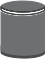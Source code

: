 <?xml version="1.0" encoding="UTF-8"?>
<dia:diagram xmlns:dia="http://www.lysator.liu.se/~alla/dia/">
  <dia:layer name="Fondo" visible="true" active="true">
    <dia:group>
      <dia:object type="Standard - BezierLine" version="0" id="O0">
        <dia:attribute name="obj_pos">
          <dia:point val="2.539,2.491"/>
        </dia:attribute>
        <dia:attribute name="obj_bb">
          <dia:rectangle val="2.461,2.491;2.539,2.509"/>
        </dia:attribute>
        <dia:attribute name="bez_points">
          <dia:point val="2.539,2.491"/>
          <dia:point val="2.523,2.495"/>
          <dia:point val="2.507,2.499"/>
          <dia:point val="2.489,2.503"/>
          <dia:point val="2.48,2.505"/>
          <dia:point val="2.47,2.507"/>
          <dia:point val="2.461,2.509"/>
        </dia:attribute>
        <dia:attribute name="corner_types">
          <dia:enum val="0"/>
          <dia:enum val="0"/>
          <dia:enum val="0"/>
        </dia:attribute>
        <dia:attribute name="line_color">
          <dia:color val="#19486f"/>
        </dia:attribute>
        <dia:attribute name="line_width">
          <dia:real val="0"/>
        </dia:attribute>
      </dia:object>
      <dia:group>
        <dia:group>
          <dia:object type="Standard - Beziergon" version="0" id="O1">
            <dia:attribute name="obj_pos">
              <dia:point val="2.498,1.073"/>
            </dia:attribute>
            <dia:attribute name="obj_bb">
              <dia:rectangle val="1.4,1.073;3.596,1.624"/>
            </dia:attribute>
            <dia:attribute name="bez_points">
              <dia:point val="2.498,1.073"/>
              <dia:point val="2.724,1.073"/>
              <dia:point val="2.917,1.091"/>
              <dia:point val="3.075,1.12"/>
              <dia:point val="3.415,1.18"/>
              <dia:point val="3.596,1.284"/>
              <dia:point val="3.596,1.348"/>
              <dia:point val="3.596,1.412"/>
              <dia:point val="3.415,1.517"/>
              <dia:point val="3.075,1.578"/>
              <dia:point val="2.917,1.606"/>
              <dia:point val="2.724,1.624"/>
              <dia:point val="2.498,1.624"/>
              <dia:point val="1.788,1.624"/>
              <dia:point val="1.4,1.442"/>
              <dia:point val="1.4,1.348"/>
              <dia:point val="1.4,1.255"/>
              <dia:point val="1.788,1.073"/>
            </dia:attribute>
            <dia:attribute name="corner_types">
              <dia:enum val="0"/>
              <dia:enum val="0"/>
              <dia:enum val="0"/>
              <dia:enum val="0"/>
              <dia:enum val="0"/>
              <dia:enum val="0"/>
              <dia:enum val="0"/>
            </dia:attribute>
            <dia:attribute name="line_color">
              <dia:color val="#6d6f71"/>
            </dia:attribute>
            <dia:attribute name="line_width">
              <dia:real val="0"/>
            </dia:attribute>
            <dia:attribute name="inner_color">
              <dia:color val="#6d6f71"/>
            </dia:attribute>
            <dia:attribute name="show_background">
              <dia:boolean val="true"/>
            </dia:attribute>
          </dia:object>
        </dia:group>
        <dia:group>
          <dia:object type="Standard - Beziergon" version="0" id="O2">
            <dia:attribute name="obj_pos">
              <dia:point val="3.596,1.348"/>
            </dia:attribute>
            <dia:attribute name="obj_bb">
              <dia:rectangle val="0.4,1.348;4.596,1.764"/>
            </dia:attribute>
            <dia:attribute name="bez_points">
              <dia:point val="3.596,1.348"/>
              <dia:point val="3.596,1.488"/>
              <dia:point val="3.596,1.348"/>
              <dia:point val="3.596,1.488"/>
              <dia:point val="3.596,1.552"/>
              <dia:point val="3.415,1.657"/>
              <dia:point val="3.075,1.717"/>
              <dia:point val="2.917,1.745"/>
              <dia:point val="2.724,1.764"/>
              <dia:point val="2.498,1.764"/>
              <dia:point val="1.788,1.764"/>
              <dia:point val="1.4,1.581"/>
              <dia:point val="1.4,1.488"/>
              <dia:point val="1.4,1.348"/>
              <dia:point val="1.4,1.488"/>
              <dia:point val="1.4,1.348"/>
              <dia:point val="1.4,1.442"/>
              <dia:point val="1.788,1.624"/>
              <dia:point val="2.498,1.624"/>
              <dia:point val="2.724,1.624"/>
              <dia:point val="2.917,1.606"/>
              <dia:point val="3.075,1.578"/>
              <dia:point val="3.415,1.517"/>
              <dia:point val="3.596,1.412"/>
            </dia:attribute>
            <dia:attribute name="corner_types">
              <dia:enum val="-819542408"/>
              <dia:enum val="0"/>
              <dia:enum val="0"/>
              <dia:enum val="0"/>
              <dia:enum val="0"/>
              <dia:enum val="0"/>
              <dia:enum val="0"/>
              <dia:enum val="0"/>
              <dia:enum val="0"/>
            </dia:attribute>
            <dia:attribute name="line_width">
              <dia:real val="0"/>
            </dia:attribute>
            <dia:attribute name="show_background">
              <dia:boolean val="false"/>
            </dia:attribute>
          </dia:object>
          <dia:group>
            <dia:object type="Standard - BezierLine" version="0" id="O3">
              <dia:attribute name="obj_pos">
                <dia:point val="3.596,1.348"/>
              </dia:attribute>
              <dia:attribute name="obj_bb">
                <dia:rectangle val="2.596,1.333;4.596,1.654"/>
              </dia:attribute>
              <dia:attribute name="bez_points">
                <dia:point val="3.596,1.348"/>
                <dia:point val="3.596,1.488"/>
                <dia:point val="3.596,1.348"/>
                <dia:point val="3.596,1.488"/>
                <dia:point val="3.596,1.49"/>
                <dia:point val="3.596,1.492"/>
                <dia:point val="3.596,1.494"/>
                <dia:point val="3.596,1.354"/>
                <dia:point val="3.596,1.494"/>
                <dia:point val="3.596,1.354"/>
                <dia:point val="3.596,1.352"/>
                <dia:point val="3.596,1.35"/>
                <dia:point val="3.596,1.348"/>
              </dia:attribute>
              <dia:attribute name="corner_types">
                <dia:enum val="0"/>
                <dia:enum val="0"/>
                <dia:enum val="0"/>
                <dia:enum val="0"/>
                <dia:enum val="0"/>
              </dia:attribute>
              <dia:attribute name="line_color">
                <dia:color val="#484a4b"/>
              </dia:attribute>
              <dia:attribute name="line_width">
                <dia:real val="0"/>
              </dia:attribute>
            </dia:object>
            <dia:object type="Standard - BezierLine" version="0" id="O4">
              <dia:attribute name="obj_pos">
                <dia:point val="3.596,1.354"/>
              </dia:attribute>
              <dia:attribute name="obj_bb">
                <dia:rectangle val="3.594,1.354;3.596,1.501"/>
              </dia:attribute>
              <dia:attribute name="bez_points">
                <dia:point val="3.596,1.354"/>
                <dia:point val="3.596,1.494"/>
                <dia:point val="3.596,1.354"/>
                <dia:point val="3.596,1.494"/>
                <dia:point val="3.595,1.496"/>
                <dia:point val="3.595,1.499"/>
                <dia:point val="3.594,1.501"/>
                <dia:point val="3.594,1.362"/>
                <dia:point val="3.594,1.501"/>
                <dia:point val="3.594,1.362"/>
                <dia:point val="3.595,1.359"/>
                <dia:point val="3.595,1.357"/>
                <dia:point val="3.596,1.354"/>
              </dia:attribute>
              <dia:attribute name="corner_types">
                <dia:enum val="0"/>
                <dia:enum val="0"/>
                <dia:enum val="0"/>
                <dia:enum val="0"/>
                <dia:enum val="0"/>
              </dia:attribute>
              <dia:attribute name="line_color">
                <dia:color val="#484a4b"/>
              </dia:attribute>
              <dia:attribute name="line_width">
                <dia:real val="0"/>
              </dia:attribute>
            </dia:object>
            <dia:object type="Standard - BezierLine" version="0" id="O5">
              <dia:attribute name="obj_pos">
                <dia:point val="3.594,1.362"/>
              </dia:attribute>
              <dia:attribute name="obj_bb">
                <dia:rectangle val="3.588,1.362;3.594,1.513"/>
              </dia:attribute>
              <dia:attribute name="bez_points">
                <dia:point val="3.594,1.362"/>
                <dia:point val="3.594,1.501"/>
                <dia:point val="3.594,1.362"/>
                <dia:point val="3.594,1.501"/>
                <dia:point val="3.592,1.505"/>
                <dia:point val="3.59,1.509"/>
                <dia:point val="3.588,1.513"/>
                <dia:point val="3.588,1.374"/>
                <dia:point val="3.588,1.513"/>
                <dia:point val="3.588,1.374"/>
                <dia:point val="3.59,1.37"/>
                <dia:point val="3.592,1.366"/>
                <dia:point val="3.594,1.362"/>
              </dia:attribute>
              <dia:attribute name="corner_types">
                <dia:enum val="0"/>
                <dia:enum val="0"/>
                <dia:enum val="0"/>
                <dia:enum val="0"/>
                <dia:enum val="0"/>
              </dia:attribute>
              <dia:attribute name="line_color">
                <dia:color val="#484a4b"/>
              </dia:attribute>
              <dia:attribute name="line_width">
                <dia:real val="0"/>
              </dia:attribute>
            </dia:object>
            <dia:object type="Standard - BezierLine" version="0" id="O6">
              <dia:attribute name="obj_pos">
                <dia:point val="3.588,1.374"/>
              </dia:attribute>
              <dia:attribute name="obj_bb">
                <dia:rectangle val="0.4,1.348;3.588,1.764"/>
              </dia:attribute>
              <dia:attribute name="bez_points">
                <dia:point val="3.588,1.374"/>
                <dia:point val="3.588,1.513"/>
                <dia:point val="3.588,1.374"/>
                <dia:point val="3.588,1.513"/>
                <dia:point val="3.549,1.577"/>
                <dia:point val="3.373,1.664"/>
                <dia:point val="3.075,1.717"/>
                <dia:point val="2.917,1.745"/>
                <dia:point val="2.724,1.764"/>
                <dia:point val="2.498,1.764"/>
                <dia:point val="1.788,1.764"/>
                <dia:point val="1.4,1.581"/>
                <dia:point val="1.4,1.488"/>
                <dia:point val="1.4,1.348"/>
                <dia:point val="1.4,1.488"/>
                <dia:point val="1.4,1.348"/>
                <dia:point val="1.4,1.442"/>
                <dia:point val="1.788,1.624"/>
                <dia:point val="2.498,1.624"/>
                <dia:point val="2.724,1.624"/>
                <dia:point val="2.917,1.606"/>
                <dia:point val="3.075,1.578"/>
                <dia:point val="3.373,1.525"/>
                <dia:point val="3.549,1.437"/>
                <dia:point val="3.588,1.374"/>
              </dia:attribute>
              <dia:attribute name="corner_types">
                <dia:enum val="0"/>
                <dia:enum val="0"/>
                <dia:enum val="0"/>
                <dia:enum val="0"/>
                <dia:enum val="0"/>
                <dia:enum val="0"/>
                <dia:enum val="0"/>
                <dia:enum val="0"/>
                <dia:enum val="0"/>
              </dia:attribute>
              <dia:attribute name="line_color">
                <dia:color val="#484a4b"/>
              </dia:attribute>
              <dia:attribute name="line_width">
                <dia:real val="0"/>
              </dia:attribute>
            </dia:object>
          </dia:group>
        </dia:group>
        <dia:object type="Standard - Beziergon" version="0" id="O7">
          <dia:attribute name="obj_pos">
            <dia:point val="3.595,3.446"/>
          </dia:attribute>
          <dia:attribute name="obj_bb">
            <dia:rectangle val="1.402,3.428;4.598,3.927"/>
          </dia:attribute>
          <dia:attribute name="bez_points">
            <dia:point val="3.595,3.446"/>
            <dia:point val="3.597,3.44"/>
            <dia:point val="3.598,3.434"/>
            <dia:point val="3.598,3.428"/>
            <dia:point val="3.598,3.653"/>
            <dia:point val="3.598,3.428"/>
            <dia:point val="3.598,3.653"/>
            <dia:point val="3.598,3.656"/>
            <dia:point val="3.598,3.658"/>
            <dia:point val="3.597,3.661"/>
            <dia:point val="3.597,3.664"/>
            <dia:point val="3.596,3.667"/>
            <dia:point val="3.595,3.671"/>
            <dia:point val="3.595,3.671"/>
            <dia:point val="3.595,3.671"/>
            <dia:point val="3.595,3.672"/>
            <dia:point val="3.594,3.672"/>
            <dia:point val="3.594,3.673"/>
            <dia:point val="3.594,3.673"/>
            <dia:point val="3.592,3.677"/>
            <dia:point val="3.59,3.681"/>
            <dia:point val="3.588,3.686"/>
            <dia:point val="3.587,3.687"/>
            <dia:point val="3.586,3.688"/>
            <dia:point val="3.585,3.689"/>
            <dia:point val="3.583,3.692"/>
            <dia:point val="3.581,3.695"/>
            <dia:point val="3.579,3.698"/>
            <dia:point val="3.576,3.702"/>
            <dia:point val="3.573,3.705"/>
            <dia:point val="3.569,3.709"/>
            <dia:point val="3.566,3.712"/>
            <dia:point val="3.563,3.716"/>
            <dia:point val="3.559,3.719"/>
            <dia:point val="3.555,3.723"/>
            <dia:point val="3.551,3.727"/>
            <dia:point val="3.546,3.73"/>
            <dia:point val="3.542,3.734"/>
            <dia:point val="3.538,3.737"/>
            <dia:point val="3.533,3.74"/>
            <dia:point val="3.528,3.744"/>
            <dia:point val="3.522,3.748"/>
            <dia:point val="3.515,3.752"/>
            <dia:point val="3.51,3.755"/>
            <dia:point val="3.505,3.759"/>
            <dia:point val="3.5,3.762"/>
            <dia:point val="3.493,3.766"/>
            <dia:point val="3.485,3.77"/>
            <dia:point val="3.477,3.774"/>
            <dia:point val="3.471,3.777"/>
            <dia:point val="3.466,3.78"/>
            <dia:point val="3.459,3.783"/>
            <dia:point val="3.45,3.788"/>
            <dia:point val="3.439,3.793"/>
            <dia:point val="3.429,3.797"/>
            <dia:point val="3.423,3.8"/>
            <dia:point val="3.417,3.802"/>
            <dia:point val="3.411,3.805"/>
            <dia:point val="3.394,3.812"/>
            <dia:point val="3.376,3.818"/>
            <dia:point val="3.357,3.825"/>
            <dia:point val="3.35,3.827"/>
            <dia:point val="3.343,3.829"/>
            <dia:point val="3.336,3.831"/>
            <dia:point val="3.322,3.836"/>
            <dia:point val="3.308,3.84"/>
            <dia:point val="3.293,3.844"/>
            <dia:point val="3.284,3.847"/>
            <dia:point val="3.274,3.849"/>
            <dia:point val="3.265,3.852"/>
            <dia:point val="3.251,3.856"/>
            <dia:point val="3.237,3.859"/>
            <dia:point val="3.222,3.863"/>
            <dia:point val="3.211,3.865"/>
            <dia:point val="3.2,3.868"/>
            <dia:point val="3.189,3.87"/>
            <dia:point val="3.174,3.873"/>
            <dia:point val="3.158,3.876"/>
            <dia:point val="3.142,3.879"/>
            <dia:point val="3.13,3.882"/>
            <dia:point val="3.118,3.884"/>
            <dia:point val="3.105,3.886"/>
            <dia:point val="3.088,3.889"/>
            <dia:point val="3.071,3.891"/>
            <dia:point val="3.054,3.894"/>
            <dia:point val="3.041,3.896"/>
            <dia:point val="3.027,3.898"/>
            <dia:point val="3.014,3.9"/>
            <dia:point val="2.995,3.902"/>
            <dia:point val="2.976,3.904"/>
            <dia:point val="2.957,3.906"/>
            <dia:point val="2.943,3.908"/>
            <dia:point val="2.929,3.91"/>
            <dia:point val="2.914,3.911"/>
            <dia:point val="2.893,3.913"/>
            <dia:point val="2.871,3.915"/>
            <dia:point val="2.849,3.916"/>
            <dia:point val="2.835,3.917"/>
            <dia:point val="2.821,3.918"/>
            <dia:point val="2.806,3.919"/>
            <dia:point val="2.781,3.921"/>
            <dia:point val="2.755,3.922"/>
            <dia:point val="2.728,3.923"/>
            <dia:point val="2.715,3.924"/>
            <dia:point val="2.702,3.924"/>
            <dia:point val="2.689,3.925"/>
            <dia:point val="2.648,3.926"/>
            <dia:point val="2.606,3.927"/>
            <dia:point val="2.563,3.927"/>
            <dia:point val="2.163,3.927"/>
            <dia:point val="1.861,3.876"/>
            <dia:point val="1.664,3.813"/>
            <dia:point val="1.518,3.761"/>
            <dia:point val="1.414,3.705"/>
            <dia:point val="1.402,3.661"/>
            <dia:point val="1.402,3.435"/>
            <dia:point val="1.402,3.661"/>
            <dia:point val="1.402,3.435"/>
            <dia:point val="1.413,3.476"/>
            <dia:point val="1.505,3.528"/>
            <dia:point val="1.635,3.577"/>
            <dia:point val="1.632,3.563"/>
            <dia:point val="1.635,3.577"/>
            <dia:point val="1.632,3.563"/>
            <dia:point val="1.829,3.626"/>
            <dia:point val="2.163,3.701"/>
            <dia:point val="2.563,3.701"/>
            <dia:point val="2.606,3.701"/>
            <dia:point val="2.648,3.701"/>
            <dia:point val="2.689,3.699"/>
            <dia:point val="2.702,3.699"/>
            <dia:point val="2.714,3.698"/>
            <dia:point val="2.727,3.698"/>
            <dia:point val="2.754,3.697"/>
            <dia:point val="2.78,3.696"/>
            <dia:point val="2.806,3.694"/>
            <dia:point val="2.82,3.693"/>
            <dia:point val="2.834,3.692"/>
            <dia:point val="2.848,3.691"/>
            <dia:point val="2.871,3.689"/>
            <dia:point val="2.893,3.688"/>
            <dia:point val="2.914,3.686"/>
            <dia:point val="2.928,3.684"/>
            <dia:point val="2.942,3.683"/>
            <dia:point val="2.955,3.681"/>
            <dia:point val="2.976,3.679"/>
            <dia:point val="2.995,3.677"/>
            <dia:point val="3.015,3.674"/>
            <dia:point val="3.028,3.673"/>
            <dia:point val="3.04,3.671"/>
            <dia:point val="3.053,3.669"/>
            <dia:point val="3.071,3.666"/>
            <dia:point val="3.089,3.663"/>
            <dia:point val="3.107,3.66"/>
            <dia:point val="3.355,3.6"/>
            <dia:point val="3.107,3.66"/>
            <dia:point val="3.355,3.6"/>
            <dia:point val="3.376,3.593"/>
            <dia:point val="3.395,3.586"/>
            <dia:point val="3.413,3.579"/>
            <dia:point val="3.461,3.557"/>
            <dia:point val="3.413,3.579"/>
            <dia:point val="3.461,3.557"/>
            <dia:point val="3.465,3.555"/>
            <dia:point val="3.468,3.553"/>
            <dia:point val="3.472,3.551"/>
            <dia:point val="3.482,3.546"/>
            <dia:point val="3.492,3.541"/>
            <dia:point val="3.501,3.536"/>
            <dia:point val="3.505,3.533"/>
            <dia:point val="3.509,3.531"/>
            <dia:point val="3.513,3.529"/>
            <dia:point val="3.52,3.524"/>
            <dia:point val="3.528,3.519"/>
            <dia:point val="3.534,3.514"/>
            <dia:point val="3.538,3.511"/>
            <dia:point val="3.541,3.509"/>
            <dia:point val="3.544,3.506"/>
            <dia:point val="3.55,3.502"/>
            <dia:point val="3.556,3.497"/>
            <dia:point val="3.561,3.492"/>
            <dia:point val="3.563,3.49"/>
            <dia:point val="3.566,3.487"/>
            <dia:point val="3.568,3.485"/>
            <dia:point val="3.573,3.48"/>
            <dia:point val="3.576,3.476"/>
            <dia:point val="3.58,3.471"/>
            <dia:point val="3.582,3.469"/>
            <dia:point val="3.583,3.467"/>
            <dia:point val="3.585,3.464"/>
            <dia:point val="3.595,3.446"/>
            <dia:point val="3.585,3.464"/>
          </dia:attribute>
          <dia:attribute name="corner_types">
            <dia:enum val="-819542152"/>
            <dia:enum val="0"/>
            <dia:enum val="0"/>
            <dia:enum val="0"/>
            <dia:enum val="0"/>
            <dia:enum val="0"/>
            <dia:enum val="0"/>
            <dia:enum val="0"/>
            <dia:enum val="0"/>
            <dia:enum val="0"/>
            <dia:enum val="0"/>
            <dia:enum val="0"/>
            <dia:enum val="0"/>
            <dia:enum val="0"/>
            <dia:enum val="0"/>
            <dia:enum val="0"/>
            <dia:enum val="0"/>
            <dia:enum val="0"/>
            <dia:enum val="0"/>
            <dia:enum val="0"/>
            <dia:enum val="0"/>
            <dia:enum val="0"/>
            <dia:enum val="0"/>
            <dia:enum val="0"/>
            <dia:enum val="0"/>
            <dia:enum val="0"/>
            <dia:enum val="0"/>
            <dia:enum val="0"/>
            <dia:enum val="0"/>
            <dia:enum val="0"/>
            <dia:enum val="0"/>
            <dia:enum val="0"/>
            <dia:enum val="0"/>
            <dia:enum val="0"/>
            <dia:enum val="0"/>
            <dia:enum val="0"/>
            <dia:enum val="0"/>
            <dia:enum val="0"/>
            <dia:enum val="0"/>
            <dia:enum val="0"/>
            <dia:enum val="0"/>
            <dia:enum val="0"/>
            <dia:enum val="0"/>
            <dia:enum val="0"/>
            <dia:enum val="0"/>
            <dia:enum val="0"/>
            <dia:enum val="0"/>
            <dia:enum val="0"/>
            <dia:enum val="0"/>
            <dia:enum val="0"/>
            <dia:enum val="0"/>
            <dia:enum val="0"/>
            <dia:enum val="0"/>
            <dia:enum val="0"/>
            <dia:enum val="0"/>
            <dia:enum val="0"/>
            <dia:enum val="0"/>
            <dia:enum val="0"/>
            <dia:enum val="0"/>
            <dia:enum val="0"/>
            <dia:enum val="0"/>
            <dia:enum val="0"/>
            <dia:enum val="0"/>
            <dia:enum val="0"/>
            <dia:enum val="0"/>
          </dia:attribute>
          <dia:attribute name="line_color">
            <dia:color val="#484a4b"/>
          </dia:attribute>
          <dia:attribute name="line_width">
            <dia:real val="0"/>
          </dia:attribute>
          <dia:attribute name="inner_color">
            <dia:color val="#484a4b"/>
          </dia:attribute>
          <dia:attribute name="show_background">
            <dia:boolean val="true"/>
          </dia:attribute>
        </dia:object>
        <dia:object type="Standard - Beziergon" version="0" id="O8">
          <dia:attribute name="obj_pos">
            <dia:point val="3.062,1.802"/>
          </dia:attribute>
          <dia:attribute name="obj_bb">
            <dia:rectangle val="1.402,1.612;3.6,3.787"/>
          </dia:attribute>
          <dia:attribute name="bez_points">
            <dia:point val="3.062,1.802"/>
            <dia:point val="3.032,1.808"/>
            <dia:point val="3.001,1.812"/>
            <dia:point val="2.971,1.816"/>
            <dia:point val="2.955,1.818"/>
            <dia:point val="2.94,1.821"/>
            <dia:point val="2.924,1.823"/>
            <dia:point val="2.896,1.826"/>
            <dia:point val="2.867,1.829"/>
            <dia:point val="2.838,1.832"/>
            <dia:point val="2.82,1.833"/>
            <dia:point val="2.801,1.836"/>
            <dia:point val="2.783,1.836"/>
            <dia:point val="2.746,1.839"/>
            <dia:point val="2.709,1.841"/>
            <dia:point val="2.671,1.843"/>
            <dia:point val="2.653,1.843"/>
            <dia:point val="2.671,1.843"/>
            <dia:point val="2.653,1.843"/>
            <dia:point val="2.61,1.846"/>
            <dia:point val="2.565,1.846"/>
            <dia:point val="2.519,1.847"/>
            <dia:point val="2.51,1.847"/>
            <dia:point val="2.501,1.847"/>
            <dia:point val="2.491,1.847"/>
            <dia:point val="2.055,1.847"/>
            <dia:point val="1.615,1.772"/>
            <dia:point val="1.402,1.629"/>
            <dia:point val="1.402,3.522"/>
            <dia:point val="1.402,1.629"/>
            <dia:point val="1.402,3.522"/>
            <dia:point val="1.414,3.565"/>
            <dia:point val="1.518,3.622"/>
            <dia:point val="1.663,3.674"/>
            <dia:point val="1.859,3.736"/>
            <dia:point val="2.162,3.787"/>
            <dia:point val="2.562,3.787"/>
            <dia:point val="3.294,3.787"/>
            <dia:point val="3.598,3.609"/>
            <dia:point val="3.598,3.514"/>
            <dia:point val="3.6,1.612"/>
            <dia:point val="3.598,3.514"/>
            <dia:point val="3.6,1.612"/>
            <dia:point val="3.486,1.692"/>
            <dia:point val="3.301,1.76"/>
          </dia:attribute>
          <dia:attribute name="corner_types">
            <dia:enum val="-819542344"/>
            <dia:enum val="0"/>
            <dia:enum val="0"/>
            <dia:enum val="0"/>
            <dia:enum val="0"/>
            <dia:enum val="0"/>
            <dia:enum val="0"/>
            <dia:enum val="0"/>
            <dia:enum val="0"/>
            <dia:enum val="0"/>
            <dia:enum val="0"/>
            <dia:enum val="0"/>
            <dia:enum val="0"/>
            <dia:enum val="0"/>
            <dia:enum val="0"/>
            <dia:enum val="0"/>
          </dia:attribute>
          <dia:attribute name="line_color">
            <dia:color val="#6d6f71"/>
          </dia:attribute>
          <dia:attribute name="line_width">
            <dia:real val="0"/>
          </dia:attribute>
          <dia:attribute name="inner_color">
            <dia:color val="#6d6f71"/>
          </dia:attribute>
          <dia:attribute name="show_background">
            <dia:boolean val="true"/>
          </dia:attribute>
        </dia:object>
      </dia:group>
    </dia:group>
  </dia:layer>
</dia:diagram>
